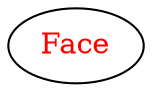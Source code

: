 digraph dependencyGraph {
 concentrate=true;
 ranksep="2.0";
 rankdir="LR"; 
 splines="ortho";
"Face" [fontcolor="red"];
}